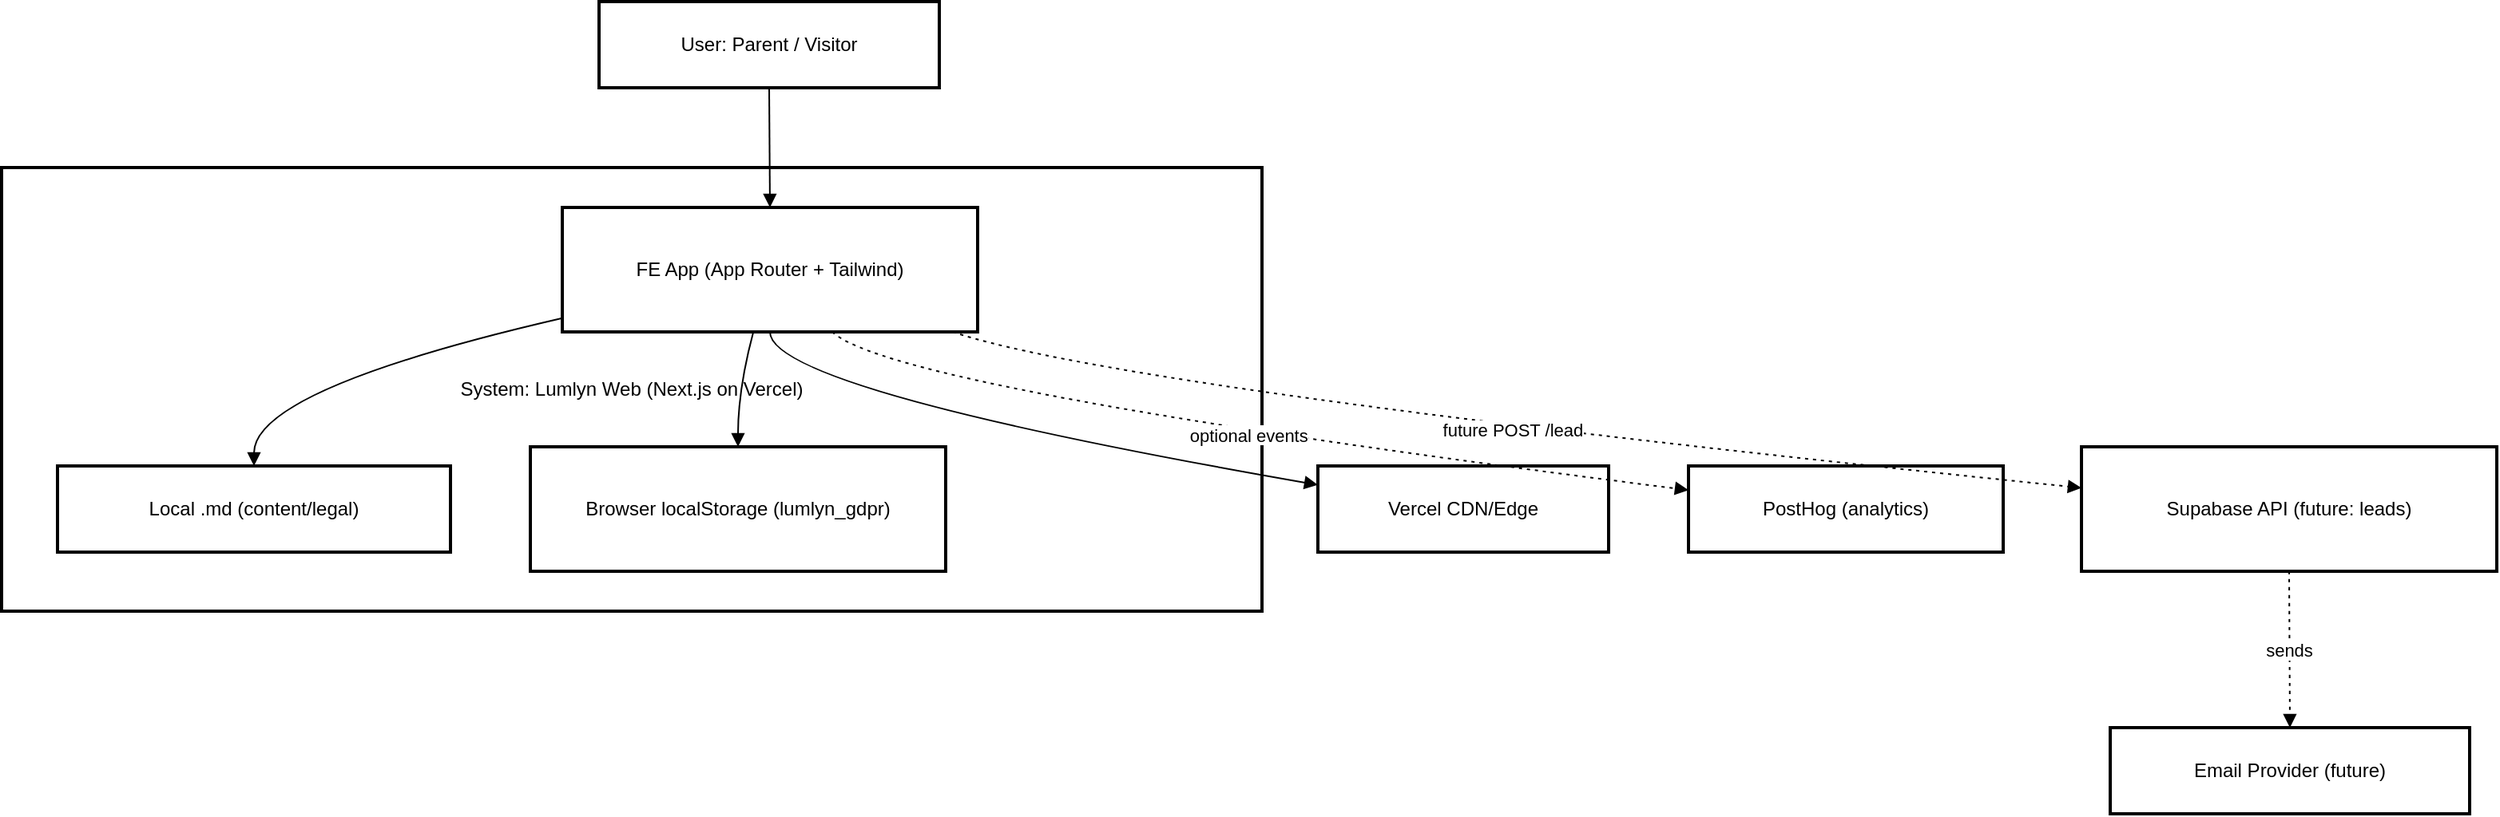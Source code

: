 <mxfile version="28.1.1">
  <diagram name="Page-1" id="RMo0GP2iNcT5rbBAbNg8">
    <mxGraphModel dx="1800" dy="930" grid="1" gridSize="10" guides="1" tooltips="1" connect="1" arrows="1" fold="1" page="1" pageScale="1" pageWidth="850" pageHeight="1100" math="0" shadow="0">
      <root>
        <mxCell id="0" />
        <mxCell id="1" parent="0" />
        <mxCell id="Xg8ZkN2bPlii9_FDcR8h-119" value="System: Lumlyn Web (Next.js on Vercel)" style="whiteSpace=wrap;strokeWidth=2;" vertex="1" parent="1">
          <mxGeometry x="830" y="514" width="789" height="278" as="geometry" />
        </mxCell>
        <mxCell id="Xg8ZkN2bPlii9_FDcR8h-120" value="User: Parent / Visitor" style="whiteSpace=wrap;strokeWidth=2;" vertex="1" parent="1">
          <mxGeometry x="1204" y="410" width="213" height="54" as="geometry" />
        </mxCell>
        <mxCell id="Xg8ZkN2bPlii9_FDcR8h-121" value="FE App (App Router + Tailwind)" style="whiteSpace=wrap;strokeWidth=2;" vertex="1" parent="1">
          <mxGeometry x="1181" y="539" width="260" height="78" as="geometry" />
        </mxCell>
        <mxCell id="Xg8ZkN2bPlii9_FDcR8h-122" value="Local .md (content/legal)" style="whiteSpace=wrap;strokeWidth=2;" vertex="1" parent="1">
          <mxGeometry x="865" y="701" width="246" height="54" as="geometry" />
        </mxCell>
        <mxCell id="Xg8ZkN2bPlii9_FDcR8h-123" value="Browser localStorage (lumlyn_gdpr)" style="whiteSpace=wrap;strokeWidth=2;" vertex="1" parent="1">
          <mxGeometry x="1161" y="689" width="260" height="78" as="geometry" />
        </mxCell>
        <mxCell id="Xg8ZkN2bPlii9_FDcR8h-124" value="Vercel CDN/Edge" style="whiteSpace=wrap;strokeWidth=2;" vertex="1" parent="1">
          <mxGeometry x="1654" y="701" width="182" height="54" as="geometry" />
        </mxCell>
        <mxCell id="Xg8ZkN2bPlii9_FDcR8h-125" value="PostHog (analytics)" style="whiteSpace=wrap;strokeWidth=2;" vertex="1" parent="1">
          <mxGeometry x="1886" y="701" width="197" height="54" as="geometry" />
        </mxCell>
        <mxCell id="Xg8ZkN2bPlii9_FDcR8h-126" value="Supabase API (future: leads)" style="whiteSpace=wrap;strokeWidth=2;" vertex="1" parent="1">
          <mxGeometry x="2132" y="689" width="260" height="78" as="geometry" />
        </mxCell>
        <mxCell id="Xg8ZkN2bPlii9_FDcR8h-127" value="Email Provider (future)" style="whiteSpace=wrap;strokeWidth=2;" vertex="1" parent="1">
          <mxGeometry x="2150" y="865" width="225" height="54" as="geometry" />
        </mxCell>
        <mxCell id="Xg8ZkN2bPlii9_FDcR8h-128" value="" style="curved=1;startArrow=none;endArrow=block;exitX=0.5;exitY=1;entryX=0.5;entryY=0;rounded=0;" edge="1" parent="1" source="Xg8ZkN2bPlii9_FDcR8h-120" target="Xg8ZkN2bPlii9_FDcR8h-121">
          <mxGeometry relative="1" as="geometry">
            <Array as="points" />
          </mxGeometry>
        </mxCell>
        <mxCell id="Xg8ZkN2bPlii9_FDcR8h-129" value="" style="curved=1;startArrow=none;endArrow=block;exitX=0;exitY=0.89;entryX=0.5;entryY=0.01;rounded=0;" edge="1" parent="1" source="Xg8ZkN2bPlii9_FDcR8h-121" target="Xg8ZkN2bPlii9_FDcR8h-122">
          <mxGeometry relative="1" as="geometry">
            <Array as="points">
              <mxPoint x="988" y="653" />
            </Array>
          </mxGeometry>
        </mxCell>
        <mxCell id="Xg8ZkN2bPlii9_FDcR8h-130" value="" style="curved=1;startArrow=none;endArrow=block;exitX=0.46;exitY=1;entryX=0.5;entryY=0.01;rounded=0;" edge="1" parent="1" source="Xg8ZkN2bPlii9_FDcR8h-121" target="Xg8ZkN2bPlii9_FDcR8h-123">
          <mxGeometry relative="1" as="geometry">
            <Array as="points">
              <mxPoint x="1291" y="653" />
            </Array>
          </mxGeometry>
        </mxCell>
        <mxCell id="Xg8ZkN2bPlii9_FDcR8h-131" value="" style="curved=1;startArrow=none;endArrow=block;exitX=0.5;exitY=1;entryX=0;entryY=0.22;rounded=0;" edge="1" parent="1" source="Xg8ZkN2bPlii9_FDcR8h-121" target="Xg8ZkN2bPlii9_FDcR8h-124">
          <mxGeometry relative="1" as="geometry">
            <Array as="points">
              <mxPoint x="1311" y="653" />
            </Array>
          </mxGeometry>
        </mxCell>
        <mxCell id="Xg8ZkN2bPlii9_FDcR8h-132" value="optional events" style="curved=1;dashed=1;dashPattern=2 3;startArrow=none;endArrow=block;exitX=0.65;exitY=1;entryX=0;entryY=0.28;rounded=0;" edge="1" parent="1" source="Xg8ZkN2bPlii9_FDcR8h-121" target="Xg8ZkN2bPlii9_FDcR8h-125">
          <mxGeometry relative="1" as="geometry">
            <Array as="points">
              <mxPoint x="1388" y="653" />
            </Array>
          </mxGeometry>
        </mxCell>
        <mxCell id="Xg8ZkN2bPlii9_FDcR8h-133" value="future POST /lead" style="curved=1;dashed=1;dashPattern=2 3;startArrow=none;endArrow=block;exitX=0.94;exitY=1;entryX=0;entryY=0.33;rounded=0;" edge="1" parent="1" source="Xg8ZkN2bPlii9_FDcR8h-121" target="Xg8ZkN2bPlii9_FDcR8h-126">
          <mxGeometry relative="1" as="geometry">
            <Array as="points">
              <mxPoint x="1532" y="653" />
            </Array>
          </mxGeometry>
        </mxCell>
        <mxCell id="Xg8ZkN2bPlii9_FDcR8h-134" value="sends" style="curved=1;dashed=1;dashPattern=2 3;startArrow=none;endArrow=block;exitX=0.5;exitY=1.01;entryX=0.5;entryY=0;rounded=0;" edge="1" parent="1" source="Xg8ZkN2bPlii9_FDcR8h-126" target="Xg8ZkN2bPlii9_FDcR8h-127">
          <mxGeometry relative="1" as="geometry">
            <Array as="points" />
          </mxGeometry>
        </mxCell>
      </root>
    </mxGraphModel>
  </diagram>
</mxfile>
